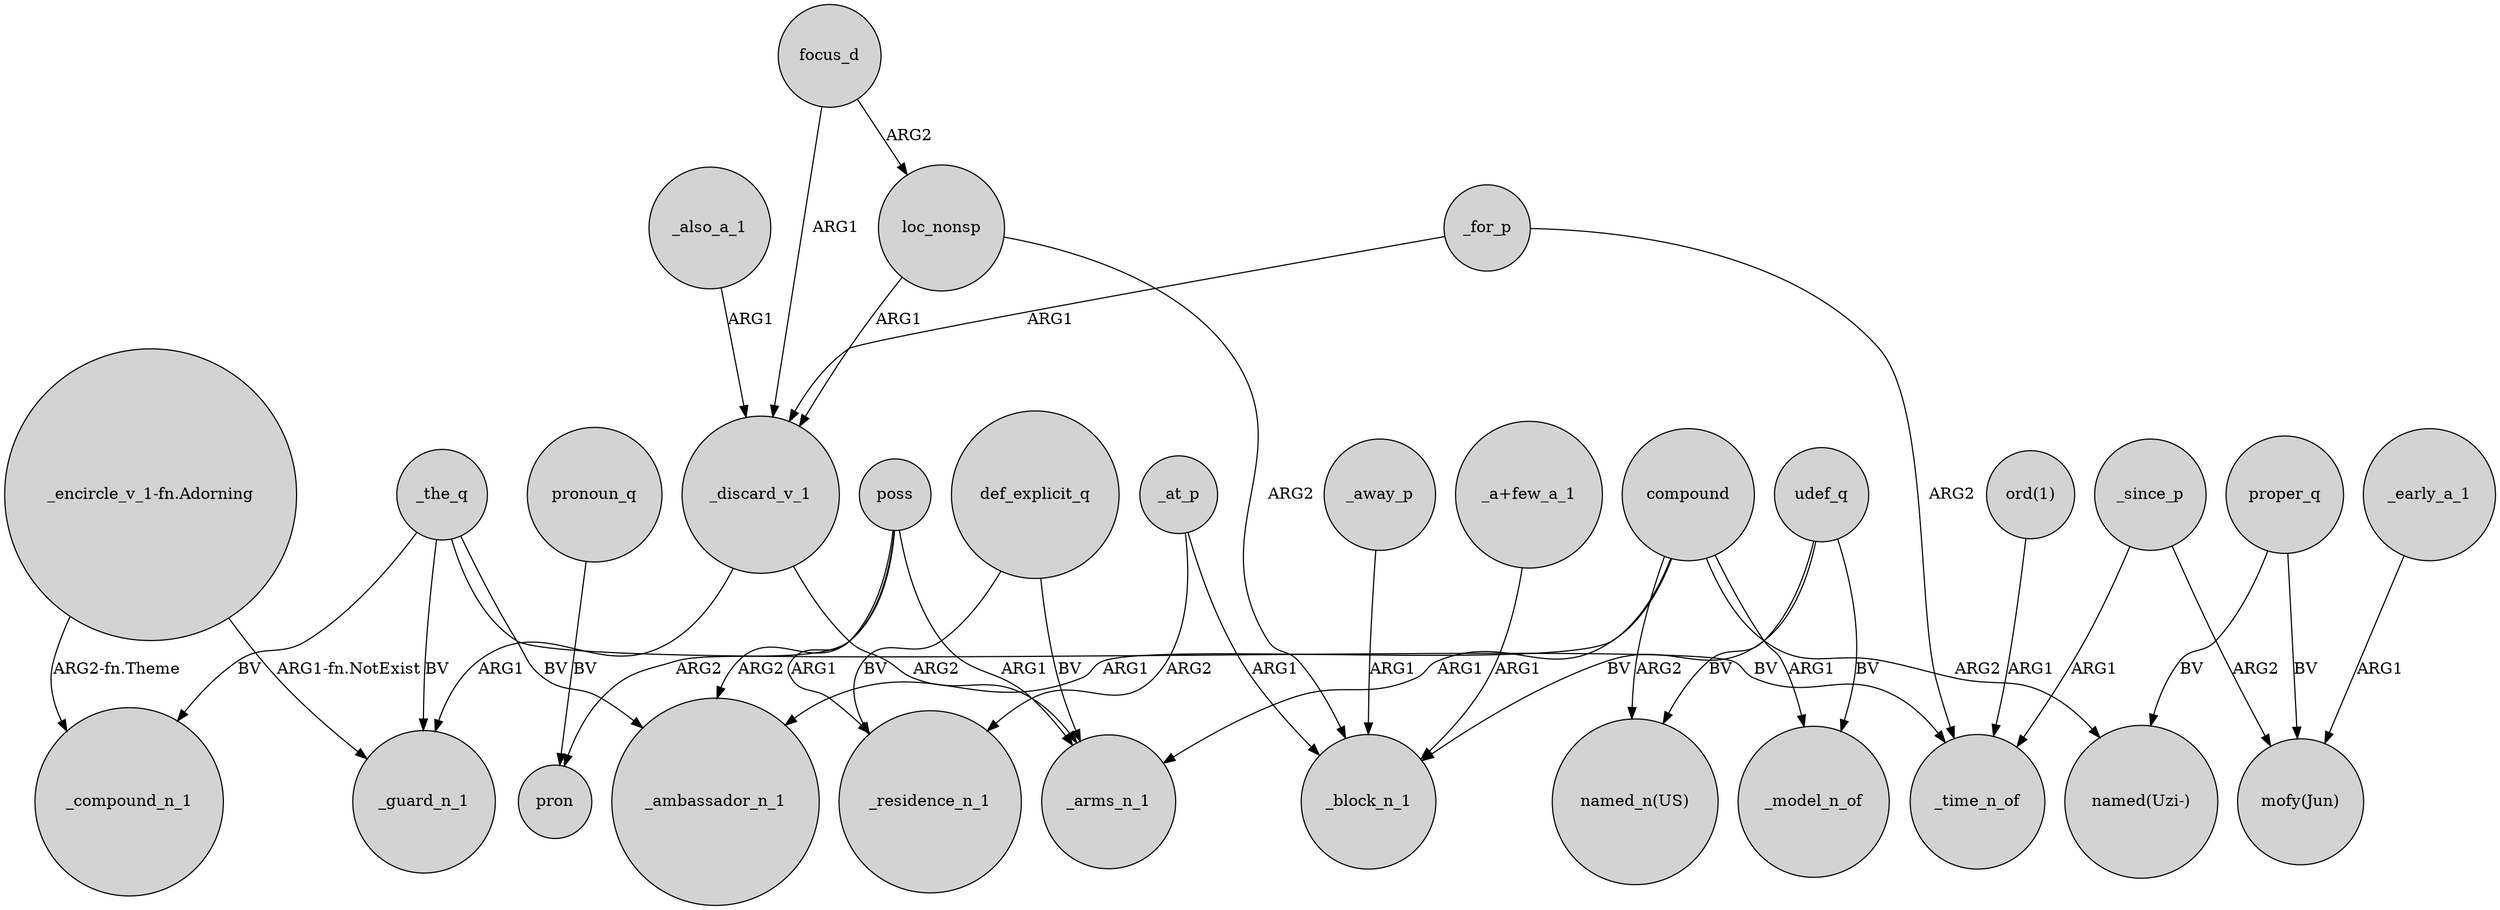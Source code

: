 digraph {
	node [shape=circle style=filled]
	_since_p -> _time_n_of [label=ARG1]
	poss -> _residence_n_1 [label=ARG1]
	focus_d -> loc_nonsp [label=ARG2]
	_the_q -> _compound_n_1 [label=BV]
	_discard_v_1 -> _arms_n_1 [label=ARG2]
	udef_q -> "named_n(US)" [label=BV]
	proper_q -> "named(Uzi-)" [label=BV]
	_early_a_1 -> "mofy(Jun)" [label=ARG1]
	poss -> pron [label=ARG2]
	_also_a_1 -> _discard_v_1 [label=ARG1]
	"_a+few_a_1" -> _block_n_1 [label=ARG1]
	loc_nonsp -> _discard_v_1 [label=ARG1]
	compound -> _arms_n_1 [label=ARG1]
	def_explicit_q -> _arms_n_1 [label=BV]
	_the_q -> _ambassador_n_1 [label=BV]
	proper_q -> "mofy(Jun)" [label=BV]
	compound -> "named(Uzi-)" [label=ARG2]
	_discard_v_1 -> _guard_n_1 [label=ARG1]
	_for_p -> _time_n_of [label=ARG2]
	compound -> "named_n(US)" [label=ARG2]
	loc_nonsp -> _block_n_1 [label=ARG2]
	"_encircle_v_1-fn.Adorning" -> _guard_n_1 [label="ARG1-fn.NotExist"]
	poss -> _arms_n_1 [label=ARG1]
	_at_p -> _residence_n_1 [label=ARG2]
	_the_q -> _guard_n_1 [label=BV]
	compound -> _model_n_of [label=ARG1]
	pronoun_q -> pron [label=BV]
	_the_q -> _time_n_of [label=BV]
	_away_p -> _block_n_1 [label=ARG1]
	_at_p -> _block_n_1 [label=ARG1]
	compound -> _ambassador_n_1 [label=ARG1]
	def_explicit_q -> _residence_n_1 [label=BV]
	udef_q -> _block_n_1 [label=BV]
	udef_q -> _model_n_of [label=BV]
	focus_d -> _discard_v_1 [label=ARG1]
	poss -> _ambassador_n_1 [label=ARG2]
	"_encircle_v_1-fn.Adorning" -> _compound_n_1 [label="ARG2-fn.Theme"]
	"ord(1)" -> _time_n_of [label=ARG1]
	_since_p -> "mofy(Jun)" [label=ARG2]
	_for_p -> _discard_v_1 [label=ARG1]
}
